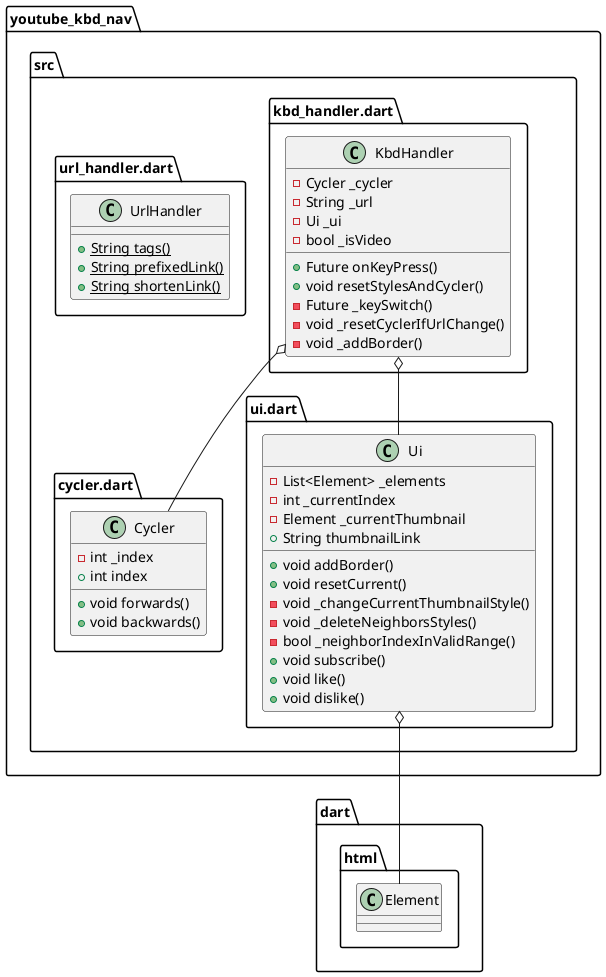 @startuml youtube_kbd_nav
set namespaceSeparator ::

class "youtube_kbd_nav::src::cycler.dart::Cycler" {
  -int _index
  +int index
  +void forwards()
  +void backwards()
}

class "youtube_kbd_nav::src::kbd_handler.dart::KbdHandler" {
  -Cycler _cycler
  -String _url
  -Ui _ui
  -bool _isVideo
  +Future onKeyPress()
  +void resetStylesAndCycler()
  -Future _keySwitch()
  -void _resetCyclerIfUrlChange()
  -void _addBorder()
}

"youtube_kbd_nav::src::kbd_handler.dart::KbdHandler" o-- "youtube_kbd_nav::src::cycler.dart::Cycler"
"youtube_kbd_nav::src::kbd_handler.dart::KbdHandler" o-- "youtube_kbd_nav::src::ui.dart::Ui"

class "youtube_kbd_nav::src::ui.dart::Ui" {
  -List<Element> _elements
  -int _currentIndex
  -Element _currentThumbnail
  +String thumbnailLink
  +void addBorder()
  +void resetCurrent()
  -void _changeCurrentThumbnailStyle()
  -void _deleteNeighborsStyles()
  -bool _neighborIndexInValidRange()
  +void subscribe()
  +void like()
  +void dislike()
}

"youtube_kbd_nav::src::ui.dart::Ui" o-- "dart::html::Element"

class "youtube_kbd_nav::src::url_handler.dart::UrlHandler" {
  {static} +String tags()
  {static} +String prefixedLink()
  {static} +String shortenLink()
}


@enduml